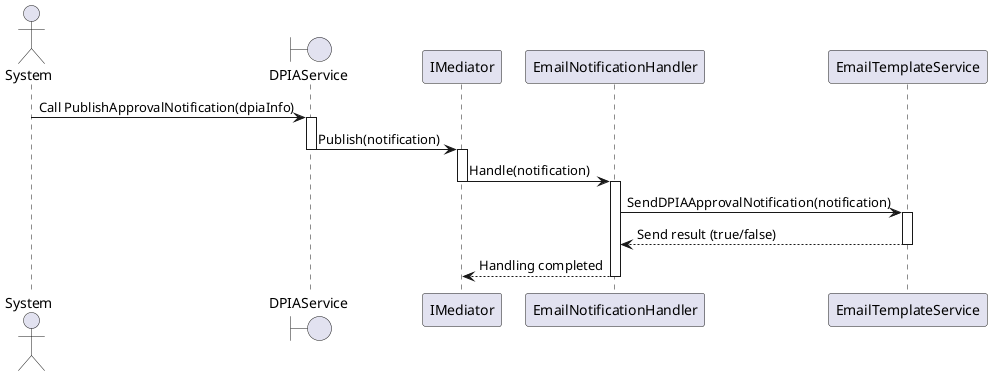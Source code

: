 @startuml
actor System
boundary "DPIAService" as Service
participant "IMediator" as Mediator
participant "EmailNotificationHandler" as Handler
participant "EmailTemplateService" as TemplateService

System -> Service : Call PublishApprovalNotification(dpiaInfo)
activate Service
Service -> Mediator : Publish(notification)
deactivate Service
activate Mediator

Mediator -> Handler : Handle(notification)
deactivate Mediator
activate Handler

Handler -> TemplateService : SendDPIAApprovalNotification(notification)
activate TemplateService
TemplateService --> Handler : Send result (true/false)
deactivate TemplateService
Handler --> Mediator : Handling completed
deactivate Handler

@enduml
